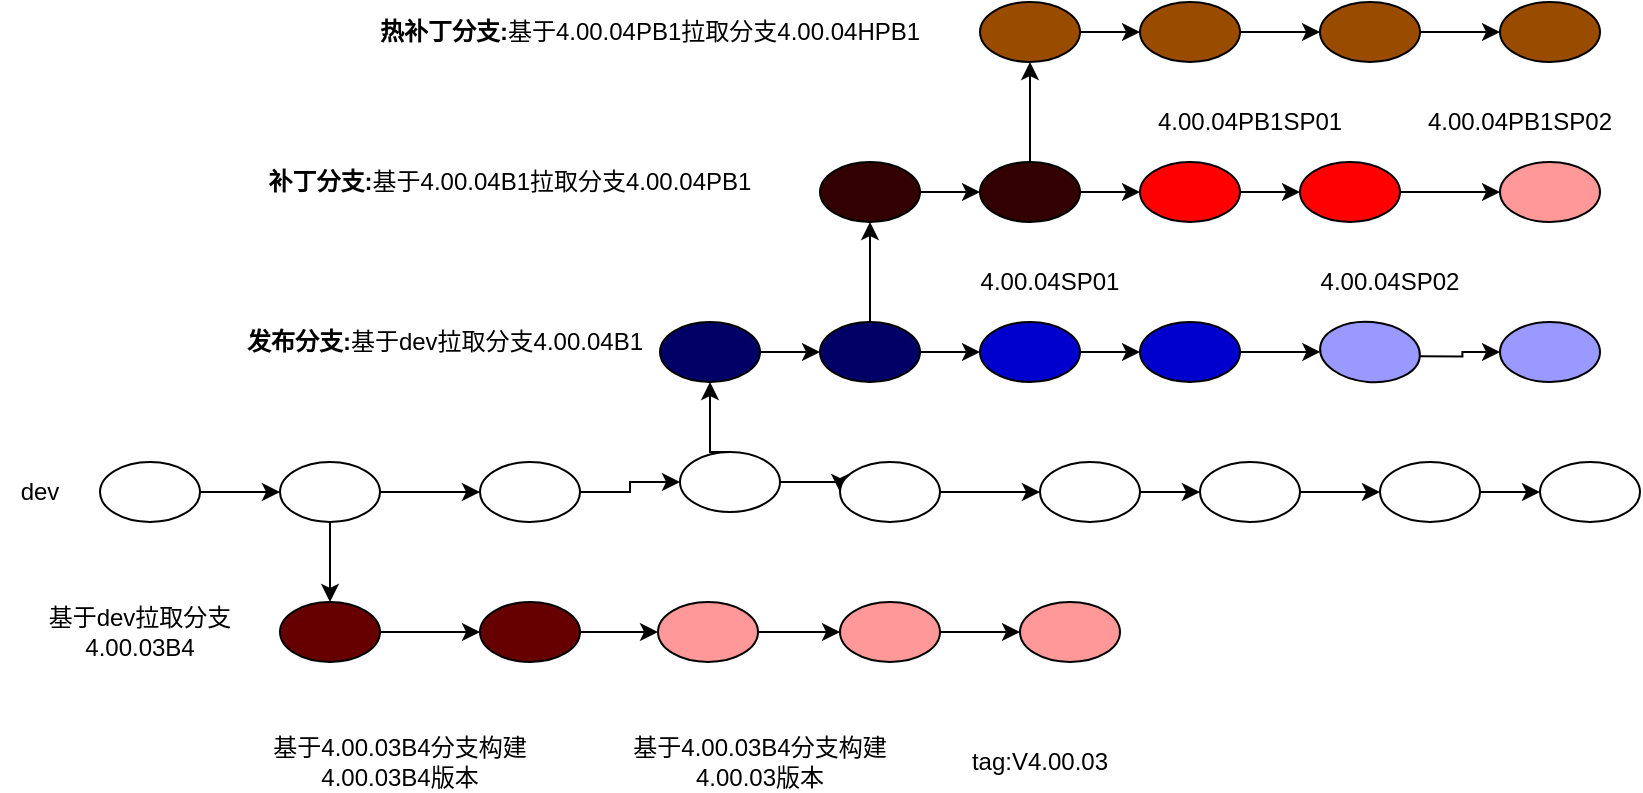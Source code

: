 <mxfile version="14.9.7" type="github">
  <diagram id="7kC9viG3TArmNpTOzyJ8" name="Page-1">
    <mxGraphModel dx="868" dy="482" grid="1" gridSize="10" guides="1" tooltips="1" connect="1" arrows="1" fold="1" page="1" pageScale="1" pageWidth="3300" pageHeight="4681" math="0" shadow="0">
      <root>
        <mxCell id="0" />
        <mxCell id="1" parent="0" />
        <mxCell id="HefbfKOfJk3_JUuj_Y7m-10" style="edgeStyle=orthogonalEdgeStyle;rounded=0;orthogonalLoop=1;jettySize=auto;html=1;exitX=1;exitY=0.5;exitDx=0;exitDy=0;entryX=0;entryY=0.5;entryDx=0;entryDy=0;" parent="1" source="HefbfKOfJk3_JUuj_Y7m-1" target="HefbfKOfJk3_JUuj_Y7m-2" edge="1">
          <mxGeometry relative="1" as="geometry" />
        </mxCell>
        <mxCell id="HefbfKOfJk3_JUuj_Y7m-1" value="" style="ellipse;whiteSpace=wrap;html=1;" parent="1" vertex="1">
          <mxGeometry x="60" y="310" width="50" height="30" as="geometry" />
        </mxCell>
        <mxCell id="HefbfKOfJk3_JUuj_Y7m-11" style="edgeStyle=orthogonalEdgeStyle;rounded=0;orthogonalLoop=1;jettySize=auto;html=1;exitX=1;exitY=0.5;exitDx=0;exitDy=0;entryX=0;entryY=0.5;entryDx=0;entryDy=0;" parent="1" source="HefbfKOfJk3_JUuj_Y7m-2" target="HefbfKOfJk3_JUuj_Y7m-3" edge="1">
          <mxGeometry relative="1" as="geometry" />
        </mxCell>
        <mxCell id="HefbfKOfJk3_JUuj_Y7m-33" style="edgeStyle=orthogonalEdgeStyle;rounded=0;orthogonalLoop=1;jettySize=auto;html=1;exitX=0.5;exitY=1;exitDx=0;exitDy=0;entryX=0.5;entryY=0;entryDx=0;entryDy=0;" parent="1" source="HefbfKOfJk3_JUuj_Y7m-2" target="HefbfKOfJk3_JUuj_Y7m-28" edge="1">
          <mxGeometry relative="1" as="geometry" />
        </mxCell>
        <mxCell id="HefbfKOfJk3_JUuj_Y7m-2" value="" style="ellipse;whiteSpace=wrap;html=1;" parent="1" vertex="1">
          <mxGeometry x="150" y="310" width="50" height="30" as="geometry" />
        </mxCell>
        <mxCell id="_ufB6UjlI4cqtm0IFFnp-20" style="edgeStyle=orthogonalEdgeStyle;rounded=0;orthogonalLoop=1;jettySize=auto;html=1;exitX=1;exitY=0.5;exitDx=0;exitDy=0;entryX=0;entryY=0.5;entryDx=0;entryDy=0;" edge="1" parent="1" source="HefbfKOfJk3_JUuj_Y7m-3" target="HefbfKOfJk3_JUuj_Y7m-4">
          <mxGeometry relative="1" as="geometry" />
        </mxCell>
        <mxCell id="HefbfKOfJk3_JUuj_Y7m-3" value="" style="ellipse;whiteSpace=wrap;html=1;" parent="1" vertex="1">
          <mxGeometry x="250" y="310" width="50" height="30" as="geometry" />
        </mxCell>
        <mxCell id="HefbfKOfJk3_JUuj_Y7m-25" style="edgeStyle=orthogonalEdgeStyle;rounded=0;orthogonalLoop=1;jettySize=auto;html=1;exitX=0.5;exitY=0;exitDx=0;exitDy=0;entryX=0.5;entryY=1;entryDx=0;entryDy=0;" parent="1" source="HefbfKOfJk3_JUuj_Y7m-4" target="HefbfKOfJk3_JUuj_Y7m-22" edge="1">
          <mxGeometry relative="1" as="geometry" />
        </mxCell>
        <mxCell id="_ufB6UjlI4cqtm0IFFnp-21" style="edgeStyle=orthogonalEdgeStyle;rounded=0;orthogonalLoop=1;jettySize=auto;html=1;exitX=1;exitY=0.5;exitDx=0;exitDy=0;entryX=0;entryY=0.5;entryDx=0;entryDy=0;" edge="1" parent="1" source="HefbfKOfJk3_JUuj_Y7m-4" target="HefbfKOfJk3_JUuj_Y7m-5">
          <mxGeometry relative="1" as="geometry" />
        </mxCell>
        <mxCell id="HefbfKOfJk3_JUuj_Y7m-4" value="" style="ellipse;whiteSpace=wrap;html=1;" parent="1" vertex="1">
          <mxGeometry x="350" y="305" width="50" height="30" as="geometry" />
        </mxCell>
        <mxCell id="HefbfKOfJk3_JUuj_Y7m-14" style="edgeStyle=orthogonalEdgeStyle;rounded=0;orthogonalLoop=1;jettySize=auto;html=1;exitX=1;exitY=0.5;exitDx=0;exitDy=0;entryX=0;entryY=0.5;entryDx=0;entryDy=0;" parent="1" source="HefbfKOfJk3_JUuj_Y7m-5" target="HefbfKOfJk3_JUuj_Y7m-6" edge="1">
          <mxGeometry relative="1" as="geometry" />
        </mxCell>
        <mxCell id="HefbfKOfJk3_JUuj_Y7m-5" value="" style="ellipse;whiteSpace=wrap;html=1;" parent="1" vertex="1">
          <mxGeometry x="430" y="310" width="50" height="30" as="geometry" />
        </mxCell>
        <mxCell id="HefbfKOfJk3_JUuj_Y7m-16" style="edgeStyle=orthogonalEdgeStyle;rounded=0;orthogonalLoop=1;jettySize=auto;html=1;exitX=1;exitY=0.5;exitDx=0;exitDy=0;" parent="1" source="HefbfKOfJk3_JUuj_Y7m-6" target="HefbfKOfJk3_JUuj_Y7m-7" edge="1">
          <mxGeometry relative="1" as="geometry" />
        </mxCell>
        <mxCell id="HefbfKOfJk3_JUuj_Y7m-6" value="" style="ellipse;whiteSpace=wrap;html=1;" parent="1" vertex="1">
          <mxGeometry x="530" y="310" width="50" height="30" as="geometry" />
        </mxCell>
        <mxCell id="HefbfKOfJk3_JUuj_Y7m-18" style="edgeStyle=orthogonalEdgeStyle;rounded=0;orthogonalLoop=1;jettySize=auto;html=1;exitX=1;exitY=0.5;exitDx=0;exitDy=0;entryX=0;entryY=0.5;entryDx=0;entryDy=0;" parent="1" source="HefbfKOfJk3_JUuj_Y7m-7" target="HefbfKOfJk3_JUuj_Y7m-8" edge="1">
          <mxGeometry relative="1" as="geometry" />
        </mxCell>
        <mxCell id="HefbfKOfJk3_JUuj_Y7m-7" value="" style="ellipse;whiteSpace=wrap;html=1;" parent="1" vertex="1">
          <mxGeometry x="610" y="310" width="50" height="30" as="geometry" />
        </mxCell>
        <mxCell id="HefbfKOfJk3_JUuj_Y7m-19" style="edgeStyle=orthogonalEdgeStyle;rounded=0;orthogonalLoop=1;jettySize=auto;html=1;exitX=1;exitY=0.5;exitDx=0;exitDy=0;entryX=0;entryY=0.5;entryDx=0;entryDy=0;" parent="1" source="HefbfKOfJk3_JUuj_Y7m-8" target="HefbfKOfJk3_JUuj_Y7m-9" edge="1">
          <mxGeometry relative="1" as="geometry" />
        </mxCell>
        <mxCell id="HefbfKOfJk3_JUuj_Y7m-8" value="" style="ellipse;whiteSpace=wrap;html=1;" parent="1" vertex="1">
          <mxGeometry x="700" y="310" width="50" height="30" as="geometry" />
        </mxCell>
        <mxCell id="HefbfKOfJk3_JUuj_Y7m-9" value="" style="ellipse;whiteSpace=wrap;html=1;" parent="1" vertex="1">
          <mxGeometry x="780" y="310" width="50" height="30" as="geometry" />
        </mxCell>
        <mxCell id="HefbfKOfJk3_JUuj_Y7m-20" value="dev" style="text;html=1;strokeColor=none;fillColor=none;align=center;verticalAlign=middle;whiteSpace=wrap;rounded=0;" parent="1" vertex="1">
          <mxGeometry x="10" y="315" width="40" height="20" as="geometry" />
        </mxCell>
        <mxCell id="HefbfKOfJk3_JUuj_Y7m-26" style="edgeStyle=orthogonalEdgeStyle;rounded=0;orthogonalLoop=1;jettySize=auto;html=1;exitX=1;exitY=0.5;exitDx=0;exitDy=0;" parent="1" source="HefbfKOfJk3_JUuj_Y7m-22" target="HefbfKOfJk3_JUuj_Y7m-23" edge="1">
          <mxGeometry relative="1" as="geometry" />
        </mxCell>
        <mxCell id="HefbfKOfJk3_JUuj_Y7m-22" value="" style="ellipse;whiteSpace=wrap;html=1;fillColor=#000066;" parent="1" vertex="1">
          <mxGeometry x="340" y="240" width="50" height="30" as="geometry" />
        </mxCell>
        <mxCell id="HefbfKOfJk3_JUuj_Y7m-27" style="edgeStyle=orthogonalEdgeStyle;rounded=0;orthogonalLoop=1;jettySize=auto;html=1;exitX=1;exitY=0.5;exitDx=0;exitDy=0;" parent="1" source="HefbfKOfJk3_JUuj_Y7m-23" target="HefbfKOfJk3_JUuj_Y7m-24" edge="1">
          <mxGeometry relative="1" as="geometry" />
        </mxCell>
        <mxCell id="_ufB6UjlI4cqtm0IFFnp-32" style="edgeStyle=orthogonalEdgeStyle;rounded=0;orthogonalLoop=1;jettySize=auto;html=1;exitX=0.5;exitY=0;exitDx=0;exitDy=0;entryX=0.5;entryY=1;entryDx=0;entryDy=0;" edge="1" parent="1" source="HefbfKOfJk3_JUuj_Y7m-23" target="_ufB6UjlI4cqtm0IFFnp-23">
          <mxGeometry relative="1" as="geometry" />
        </mxCell>
        <mxCell id="HefbfKOfJk3_JUuj_Y7m-23" value="" style="ellipse;whiteSpace=wrap;html=1;fillColor=#000066;" parent="1" vertex="1">
          <mxGeometry x="420" y="240" width="50" height="30" as="geometry" />
        </mxCell>
        <mxCell id="_ufB6UjlI4cqtm0IFFnp-12" style="edgeStyle=orthogonalEdgeStyle;rounded=0;orthogonalLoop=1;jettySize=auto;html=1;exitX=1;exitY=0.5;exitDx=0;exitDy=0;entryX=0;entryY=0.5;entryDx=0;entryDy=0;" edge="1" parent="1" source="HefbfKOfJk3_JUuj_Y7m-24" target="_ufB6UjlI4cqtm0IFFnp-10">
          <mxGeometry relative="1" as="geometry" />
        </mxCell>
        <mxCell id="HefbfKOfJk3_JUuj_Y7m-24" value="" style="ellipse;whiteSpace=wrap;html=1;fillColor=#0000CC;" parent="1" vertex="1">
          <mxGeometry x="500" y="240" width="50" height="30" as="geometry" />
        </mxCell>
        <mxCell id="HefbfKOfJk3_JUuj_Y7m-34" style="edgeStyle=orthogonalEdgeStyle;rounded=0;orthogonalLoop=1;jettySize=auto;html=1;exitX=1;exitY=0.5;exitDx=0;exitDy=0;" parent="1" source="HefbfKOfJk3_JUuj_Y7m-28" target="HefbfKOfJk3_JUuj_Y7m-29" edge="1">
          <mxGeometry relative="1" as="geometry" />
        </mxCell>
        <mxCell id="HefbfKOfJk3_JUuj_Y7m-28" value="" style="ellipse;whiteSpace=wrap;html=1;fillColor=#660000;" parent="1" vertex="1">
          <mxGeometry x="150" y="380" width="50" height="30" as="geometry" />
        </mxCell>
        <mxCell id="HefbfKOfJk3_JUuj_Y7m-35" style="edgeStyle=orthogonalEdgeStyle;rounded=0;orthogonalLoop=1;jettySize=auto;html=1;exitX=1;exitY=0.5;exitDx=0;exitDy=0;entryX=0;entryY=0.5;entryDx=0;entryDy=0;" parent="1" source="HefbfKOfJk3_JUuj_Y7m-29" target="HefbfKOfJk3_JUuj_Y7m-30" edge="1">
          <mxGeometry relative="1" as="geometry" />
        </mxCell>
        <mxCell id="HefbfKOfJk3_JUuj_Y7m-29" value="" style="ellipse;whiteSpace=wrap;html=1;fillColor=#660000;" parent="1" vertex="1">
          <mxGeometry x="250" y="380" width="50" height="30" as="geometry" />
        </mxCell>
        <mxCell id="HefbfKOfJk3_JUuj_Y7m-37" style="edgeStyle=orthogonalEdgeStyle;rounded=0;orthogonalLoop=1;jettySize=auto;html=1;exitX=1;exitY=0.5;exitDx=0;exitDy=0;entryX=0;entryY=0.5;entryDx=0;entryDy=0;" parent="1" source="HefbfKOfJk3_JUuj_Y7m-30" target="HefbfKOfJk3_JUuj_Y7m-31" edge="1">
          <mxGeometry relative="1" as="geometry" />
        </mxCell>
        <mxCell id="HefbfKOfJk3_JUuj_Y7m-30" value="" style="ellipse;whiteSpace=wrap;html=1;fillColor=#FF9999;" parent="1" vertex="1">
          <mxGeometry x="339" y="380" width="50" height="30" as="geometry" />
        </mxCell>
        <mxCell id="HefbfKOfJk3_JUuj_Y7m-39" style="edgeStyle=orthogonalEdgeStyle;rounded=0;orthogonalLoop=1;jettySize=auto;html=1;exitX=1;exitY=0.5;exitDx=0;exitDy=0;entryX=0;entryY=0.5;entryDx=0;entryDy=0;" parent="1" source="HefbfKOfJk3_JUuj_Y7m-31" target="HefbfKOfJk3_JUuj_Y7m-32" edge="1">
          <mxGeometry relative="1" as="geometry" />
        </mxCell>
        <mxCell id="HefbfKOfJk3_JUuj_Y7m-31" value="" style="ellipse;whiteSpace=wrap;html=1;fillColor=#FF9999;" parent="1" vertex="1">
          <mxGeometry x="430" y="380" width="50" height="30" as="geometry" />
        </mxCell>
        <mxCell id="HefbfKOfJk3_JUuj_Y7m-32" value="" style="ellipse;whiteSpace=wrap;html=1;fillColor=#FF9999;" parent="1" vertex="1">
          <mxGeometry x="520" y="380" width="50" height="30" as="geometry" />
        </mxCell>
        <mxCell id="_ufB6UjlI4cqtm0IFFnp-1" value="&lt;b&gt;发布分支:&lt;/b&gt;基于dev拉取分支4.00.04B1" style="text;html=1;strokeColor=none;fillColor=none;align=center;verticalAlign=middle;whiteSpace=wrap;rounded=0;" vertex="1" parent="1">
          <mxGeometry x="130" y="240" width="205" height="20" as="geometry" />
        </mxCell>
        <mxCell id="_ufB6UjlI4cqtm0IFFnp-2" value="基于dev拉取分支4.00.03B4" style="text;html=1;strokeColor=none;fillColor=none;align=center;verticalAlign=middle;whiteSpace=wrap;rounded=0;" vertex="1" parent="1">
          <mxGeometry x="20" y="385" width="120" height="20" as="geometry" />
        </mxCell>
        <mxCell id="_ufB6UjlI4cqtm0IFFnp-3" value="基于4.00.03B4分支构建4.00.03版本" style="text;html=1;strokeColor=none;fillColor=none;align=center;verticalAlign=middle;whiteSpace=wrap;rounded=0;" vertex="1" parent="1">
          <mxGeometry x="320" y="450" width="140" height="20" as="geometry" />
        </mxCell>
        <mxCell id="_ufB6UjlI4cqtm0IFFnp-4" value="基于4.00.03B4分支构建4.00.03B4版本" style="text;html=1;strokeColor=none;fillColor=none;align=center;verticalAlign=middle;whiteSpace=wrap;rounded=0;" vertex="1" parent="1">
          <mxGeometry x="140" y="450" width="140" height="20" as="geometry" />
        </mxCell>
        <mxCell id="_ufB6UjlI4cqtm0IFFnp-18" style="edgeStyle=orthogonalEdgeStyle;rounded=0;orthogonalLoop=1;jettySize=auto;html=1;exitX=1;exitY=0.5;exitDx=0;exitDy=0;" edge="1" parent="1" source="_ufB6UjlI4cqtm0IFFnp-10" target="_ufB6UjlI4cqtm0IFFnp-11">
          <mxGeometry relative="1" as="geometry" />
        </mxCell>
        <mxCell id="_ufB6UjlI4cqtm0IFFnp-10" value="" style="ellipse;whiteSpace=wrap;html=1;fillColor=#0000CC;" vertex="1" parent="1">
          <mxGeometry x="580" y="240" width="50" height="30" as="geometry" />
        </mxCell>
        <mxCell id="_ufB6UjlI4cqtm0IFFnp-22" style="edgeStyle=orthogonalEdgeStyle;rounded=0;orthogonalLoop=1;jettySize=auto;html=1;exitX=1;exitY=0.5;exitDx=0;exitDy=0;entryX=0;entryY=0.5;entryDx=0;entryDy=0;" edge="1" parent="1" source="_ufB6UjlI4cqtm0IFFnp-11" target="_ufB6UjlI4cqtm0IFFnp-14">
          <mxGeometry relative="1" as="geometry" />
        </mxCell>
        <mxCell id="_ufB6UjlI4cqtm0IFFnp-11" value="" style="ellipse;whiteSpace=wrap;html=1;rotation=5;fillColor=#9999FF;" vertex="1" parent="1">
          <mxGeometry x="670" y="240" width="50" height="30" as="geometry" />
        </mxCell>
        <mxCell id="_ufB6UjlI4cqtm0IFFnp-14" value="" style="ellipse;whiteSpace=wrap;html=1;fillColor=#9999FF;" vertex="1" parent="1">
          <mxGeometry x="760" y="240" width="50" height="30" as="geometry" />
        </mxCell>
        <mxCell id="_ufB6UjlI4cqtm0IFFnp-33" style="edgeStyle=orthogonalEdgeStyle;rounded=0;orthogonalLoop=1;jettySize=auto;html=1;exitX=1;exitY=0.5;exitDx=0;exitDy=0;entryX=0;entryY=0.5;entryDx=0;entryDy=0;" edge="1" parent="1" source="_ufB6UjlI4cqtm0IFFnp-23" target="_ufB6UjlI4cqtm0IFFnp-24">
          <mxGeometry relative="1" as="geometry" />
        </mxCell>
        <mxCell id="_ufB6UjlI4cqtm0IFFnp-23" value="" style="ellipse;whiteSpace=wrap;html=1;fillColor=#330000;" vertex="1" parent="1">
          <mxGeometry x="420" y="160" width="50" height="30" as="geometry" />
        </mxCell>
        <mxCell id="_ufB6UjlI4cqtm0IFFnp-34" style="edgeStyle=orthogonalEdgeStyle;rounded=0;orthogonalLoop=1;jettySize=auto;html=1;exitX=1;exitY=0.5;exitDx=0;exitDy=0;" edge="1" parent="1" source="_ufB6UjlI4cqtm0IFFnp-24" target="_ufB6UjlI4cqtm0IFFnp-25">
          <mxGeometry relative="1" as="geometry" />
        </mxCell>
        <mxCell id="_ufB6UjlI4cqtm0IFFnp-38" style="edgeStyle=orthogonalEdgeStyle;rounded=0;orthogonalLoop=1;jettySize=auto;html=1;exitX=0.5;exitY=0;exitDx=0;exitDy=0;" edge="1" parent="1" source="_ufB6UjlI4cqtm0IFFnp-24" target="_ufB6UjlI4cqtm0IFFnp-28">
          <mxGeometry relative="1" as="geometry" />
        </mxCell>
        <mxCell id="_ufB6UjlI4cqtm0IFFnp-24" value="" style="ellipse;whiteSpace=wrap;html=1;fillColor=#330000;" vertex="1" parent="1">
          <mxGeometry x="500" y="160" width="50" height="30" as="geometry" />
        </mxCell>
        <mxCell id="_ufB6UjlI4cqtm0IFFnp-35" style="edgeStyle=orthogonalEdgeStyle;rounded=0;orthogonalLoop=1;jettySize=auto;html=1;exitX=1;exitY=0.5;exitDx=0;exitDy=0;entryX=0;entryY=0.5;entryDx=0;entryDy=0;" edge="1" parent="1" source="_ufB6UjlI4cqtm0IFFnp-25" target="_ufB6UjlI4cqtm0IFFnp-26">
          <mxGeometry relative="1" as="geometry" />
        </mxCell>
        <mxCell id="_ufB6UjlI4cqtm0IFFnp-25" value="" style="ellipse;whiteSpace=wrap;html=1;fillColor=#FF0000;" vertex="1" parent="1">
          <mxGeometry x="580" y="160" width="50" height="30" as="geometry" />
        </mxCell>
        <mxCell id="_ufB6UjlI4cqtm0IFFnp-37" style="edgeStyle=orthogonalEdgeStyle;rounded=0;orthogonalLoop=1;jettySize=auto;html=1;exitX=1;exitY=0.5;exitDx=0;exitDy=0;entryX=0;entryY=0.5;entryDx=0;entryDy=0;" edge="1" parent="1" source="_ufB6UjlI4cqtm0IFFnp-26" target="_ufB6UjlI4cqtm0IFFnp-27">
          <mxGeometry relative="1" as="geometry" />
        </mxCell>
        <mxCell id="_ufB6UjlI4cqtm0IFFnp-26" value="" style="ellipse;whiteSpace=wrap;html=1;fillColor=#FF0000;" vertex="1" parent="1">
          <mxGeometry x="660" y="160" width="50" height="30" as="geometry" />
        </mxCell>
        <mxCell id="_ufB6UjlI4cqtm0IFFnp-27" value="" style="ellipse;whiteSpace=wrap;html=1;fillColor=#FF9999;" vertex="1" parent="1">
          <mxGeometry x="760" y="160" width="50" height="30" as="geometry" />
        </mxCell>
        <mxCell id="_ufB6UjlI4cqtm0IFFnp-39" style="edgeStyle=orthogonalEdgeStyle;rounded=0;orthogonalLoop=1;jettySize=auto;html=1;exitX=1;exitY=0.5;exitDx=0;exitDy=0;entryX=0;entryY=0.5;entryDx=0;entryDy=0;" edge="1" parent="1" source="_ufB6UjlI4cqtm0IFFnp-28" target="_ufB6UjlI4cqtm0IFFnp-29">
          <mxGeometry relative="1" as="geometry" />
        </mxCell>
        <mxCell id="_ufB6UjlI4cqtm0IFFnp-28" value="" style="ellipse;whiteSpace=wrap;html=1;fillColor=#994C00;" vertex="1" parent="1">
          <mxGeometry x="500" y="80" width="50" height="30" as="geometry" />
        </mxCell>
        <mxCell id="_ufB6UjlI4cqtm0IFFnp-40" style="edgeStyle=orthogonalEdgeStyle;rounded=0;orthogonalLoop=1;jettySize=auto;html=1;exitX=1;exitY=0.5;exitDx=0;exitDy=0;entryX=0;entryY=0.5;entryDx=0;entryDy=0;" edge="1" parent="1" source="_ufB6UjlI4cqtm0IFFnp-29" target="_ufB6UjlI4cqtm0IFFnp-30">
          <mxGeometry relative="1" as="geometry" />
        </mxCell>
        <mxCell id="_ufB6UjlI4cqtm0IFFnp-29" value="" style="ellipse;whiteSpace=wrap;html=1;fillColor=#994C00;" vertex="1" parent="1">
          <mxGeometry x="580" y="80" width="50" height="30" as="geometry" />
        </mxCell>
        <mxCell id="_ufB6UjlI4cqtm0IFFnp-41" style="edgeStyle=orthogonalEdgeStyle;rounded=0;orthogonalLoop=1;jettySize=auto;html=1;exitX=1;exitY=0.5;exitDx=0;exitDy=0;entryX=0;entryY=0.5;entryDx=0;entryDy=0;" edge="1" parent="1" source="_ufB6UjlI4cqtm0IFFnp-30" target="_ufB6UjlI4cqtm0IFFnp-31">
          <mxGeometry relative="1" as="geometry" />
        </mxCell>
        <mxCell id="_ufB6UjlI4cqtm0IFFnp-30" value="" style="ellipse;whiteSpace=wrap;html=1;fillColor=#994C00;" vertex="1" parent="1">
          <mxGeometry x="670" y="80" width="50" height="30" as="geometry" />
        </mxCell>
        <mxCell id="_ufB6UjlI4cqtm0IFFnp-31" value="" style="ellipse;whiteSpace=wrap;html=1;fillColor=#994C00;" vertex="1" parent="1">
          <mxGeometry x="760" y="80" width="50" height="30" as="geometry" />
        </mxCell>
        <mxCell id="_ufB6UjlI4cqtm0IFFnp-42" value="&lt;b&gt;补丁分支:&lt;/b&gt;基于4.00.04B1拉取分支4.00.04PB1" style="text;html=1;strokeColor=none;fillColor=none;align=center;verticalAlign=middle;whiteSpace=wrap;rounded=0;" vertex="1" parent="1">
          <mxGeometry x="140" y="160" width="250" height="20" as="geometry" />
        </mxCell>
        <mxCell id="_ufB6UjlI4cqtm0IFFnp-43" value="&lt;b&gt;热补丁分支:&lt;/b&gt;基于4.00.04PB1拉取分支4.00.04HPB1" style="text;html=1;strokeColor=none;fillColor=none;align=center;verticalAlign=middle;whiteSpace=wrap;rounded=0;" vertex="1" parent="1">
          <mxGeometry x="190" y="85" width="290" height="20" as="geometry" />
        </mxCell>
        <mxCell id="_ufB6UjlI4cqtm0IFFnp-49" value="4.00.04SP01" style="text;html=1;strokeColor=none;fillColor=none;align=center;verticalAlign=middle;whiteSpace=wrap;rounded=0;" vertex="1" parent="1">
          <mxGeometry x="490" y="210" width="90" height="20" as="geometry" />
        </mxCell>
        <mxCell id="_ufB6UjlI4cqtm0IFFnp-50" value="4.00.04SP02" style="text;html=1;strokeColor=none;fillColor=none;align=center;verticalAlign=middle;whiteSpace=wrap;rounded=0;" vertex="1" parent="1">
          <mxGeometry x="660" y="210" width="90" height="20" as="geometry" />
        </mxCell>
        <mxCell id="_ufB6UjlI4cqtm0IFFnp-51" value="4.00.04PB1SP01" style="text;html=1;strokeColor=none;fillColor=none;align=center;verticalAlign=middle;whiteSpace=wrap;rounded=0;" vertex="1" parent="1">
          <mxGeometry x="590" y="130" width="90" height="20" as="geometry" />
        </mxCell>
        <mxCell id="_ufB6UjlI4cqtm0IFFnp-52" value="4.00.04PB1SP02" style="text;html=1;strokeColor=none;fillColor=none;align=center;verticalAlign=middle;whiteSpace=wrap;rounded=0;" vertex="1" parent="1">
          <mxGeometry x="720" y="130" width="100" height="20" as="geometry" />
        </mxCell>
        <mxCell id="_ufB6UjlI4cqtm0IFFnp-54" value="tag:V4.00.03" style="text;html=1;strokeColor=none;fillColor=none;align=center;verticalAlign=middle;whiteSpace=wrap;rounded=0;" vertex="1" parent="1">
          <mxGeometry x="460" y="450" width="140" height="20" as="geometry" />
        </mxCell>
      </root>
    </mxGraphModel>
  </diagram>
</mxfile>

